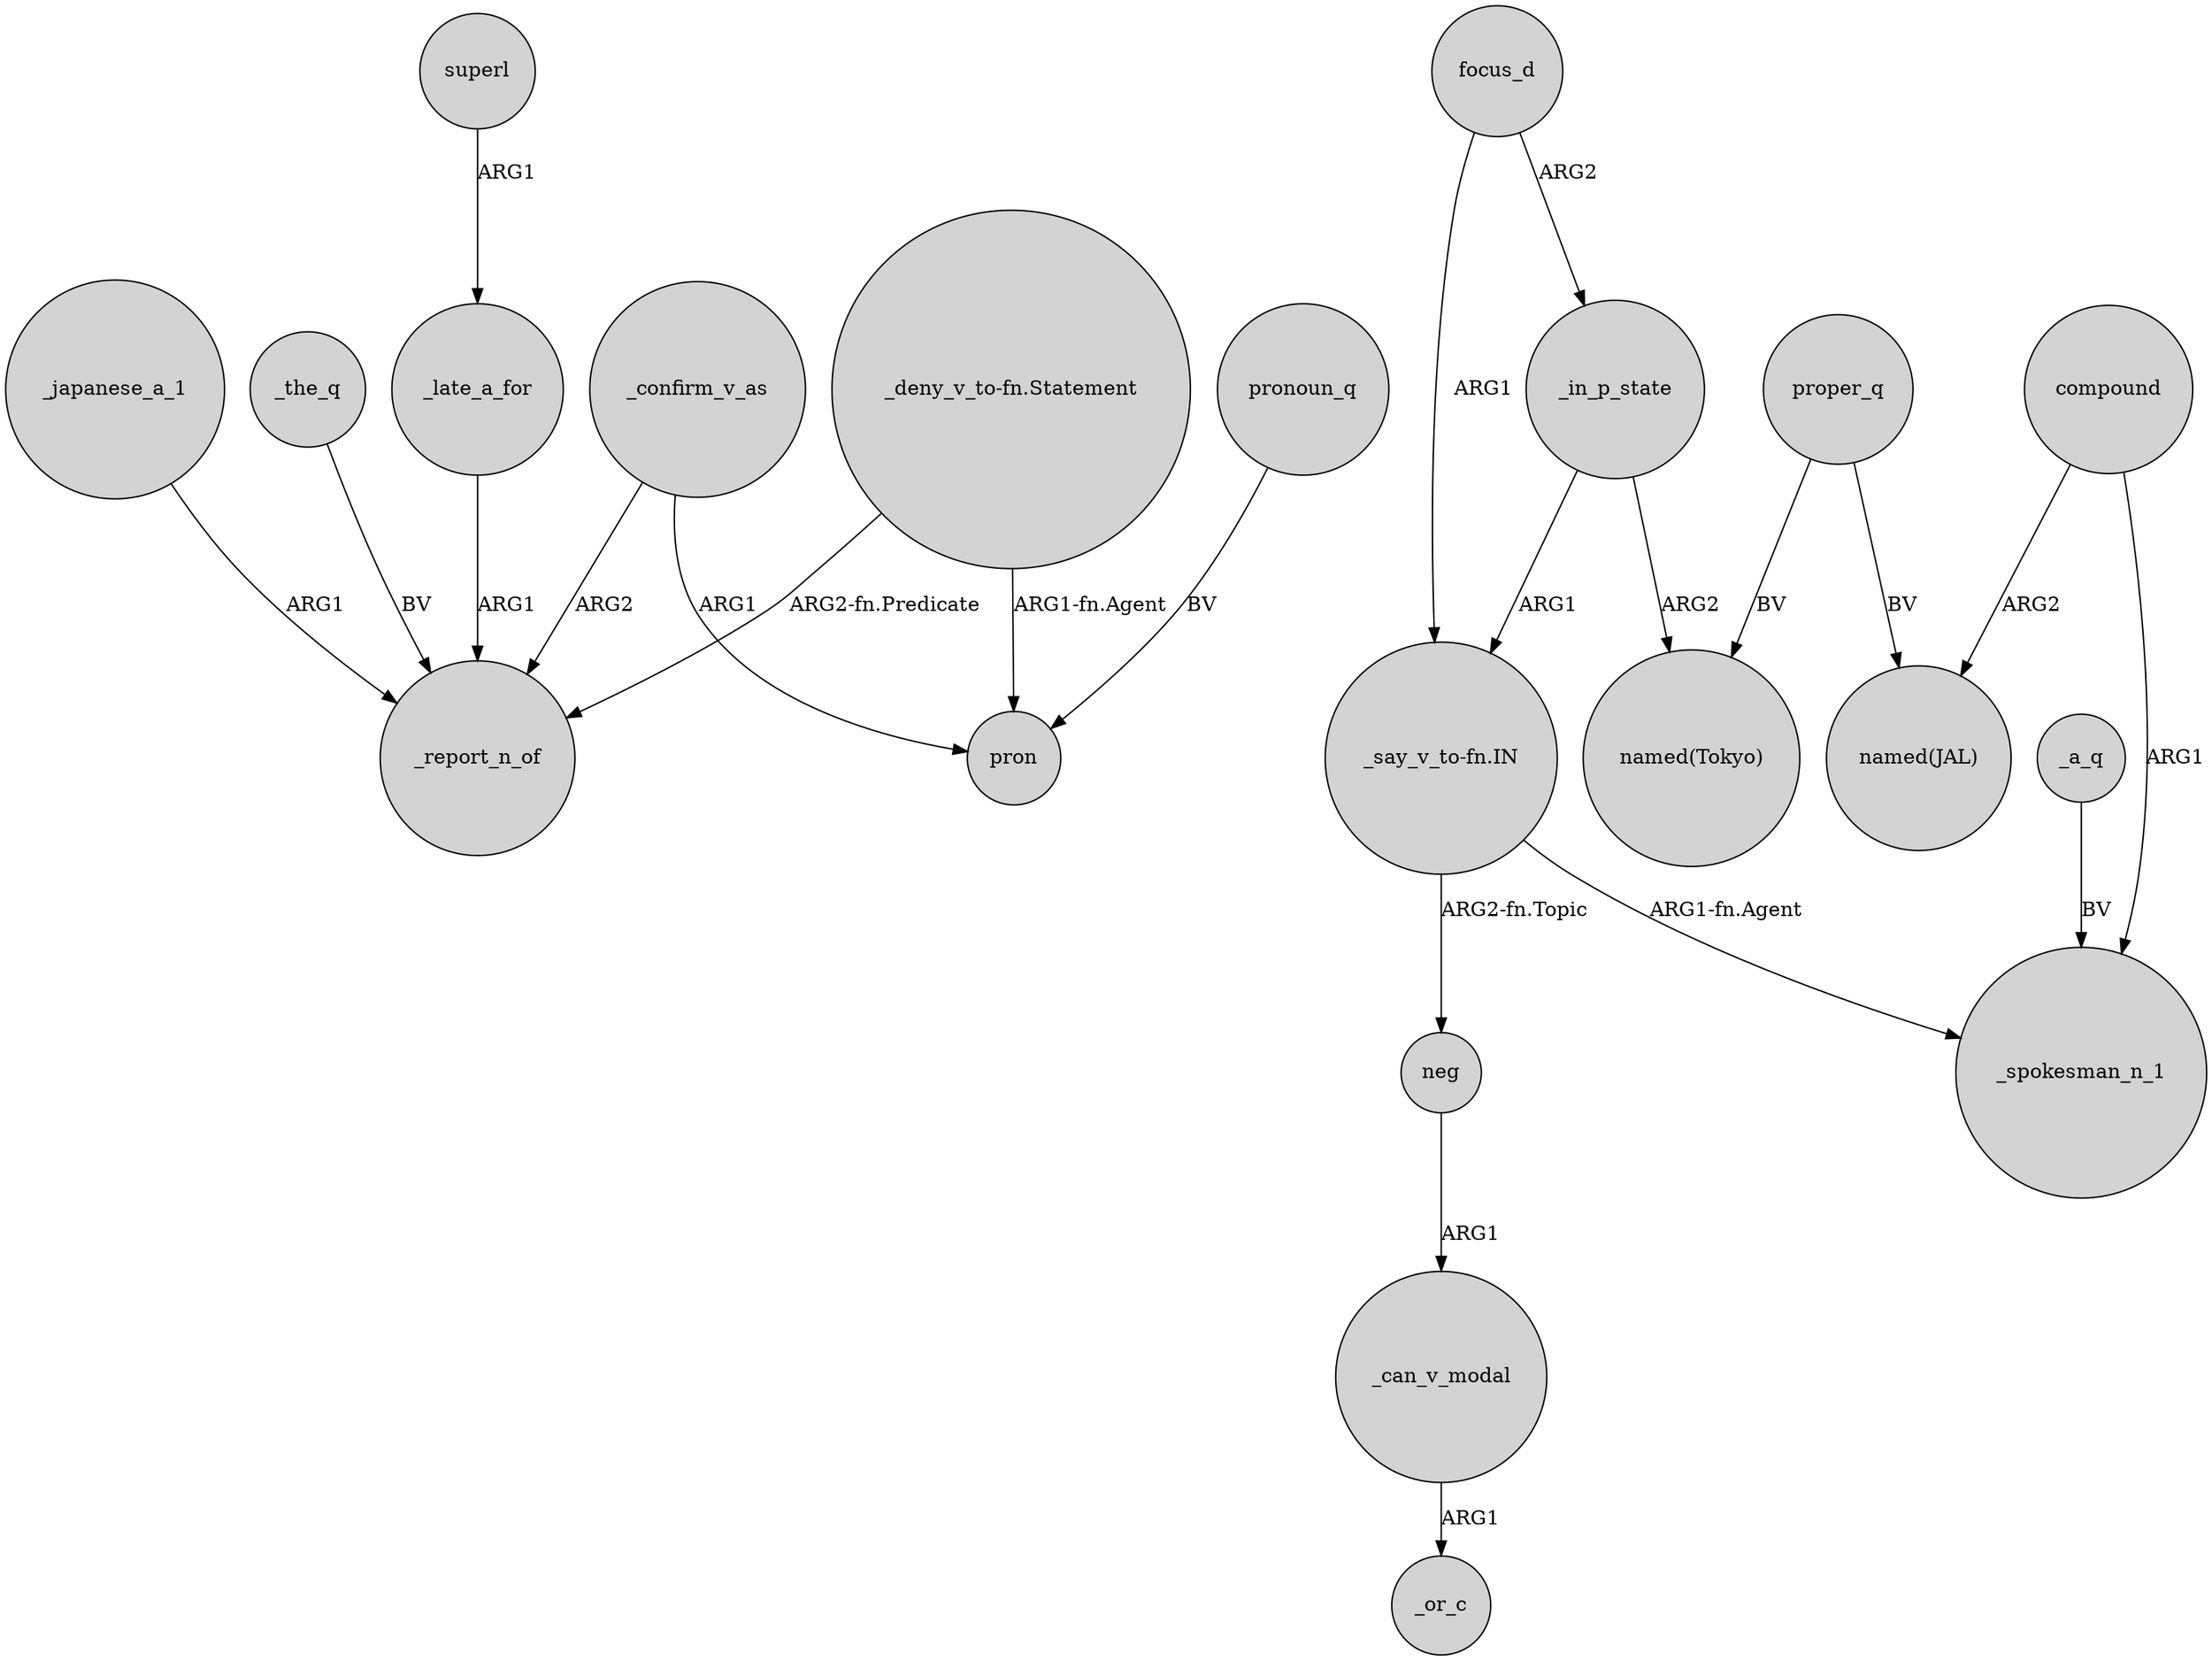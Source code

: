 digraph {
	node [shape=circle style=filled]
	_late_a_for -> _report_n_of [label=ARG1]
	focus_d -> _in_p_state [label=ARG2]
	compound -> "named(JAL)" [label=ARG2]
	superl -> _late_a_for [label=ARG1]
	_japanese_a_1 -> _report_n_of [label=ARG1]
	proper_q -> "named(Tokyo)" [label=BV]
	_can_v_modal -> _or_c [label=ARG1]
	"_deny_v_to-fn.Statement" -> pron [label="ARG1-fn.Agent"]
	"_say_v_to-fn.IN" -> _spokesman_n_1 [label="ARG1-fn.Agent"]
	pronoun_q -> pron [label=BV]
	_in_p_state -> "_say_v_to-fn.IN" [label=ARG1]
	compound -> _spokesman_n_1 [label=ARG1]
	"_deny_v_to-fn.Statement" -> _report_n_of [label="ARG2-fn.Predicate"]
	_confirm_v_as -> _report_n_of [label=ARG2]
	_the_q -> _report_n_of [label=BV]
	"_say_v_to-fn.IN" -> neg [label="ARG2-fn.Topic"]
	proper_q -> "named(JAL)" [label=BV]
	_a_q -> _spokesman_n_1 [label=BV]
	_confirm_v_as -> pron [label=ARG1]
	_in_p_state -> "named(Tokyo)" [label=ARG2]
	neg -> _can_v_modal [label=ARG1]
	focus_d -> "_say_v_to-fn.IN" [label=ARG1]
}
